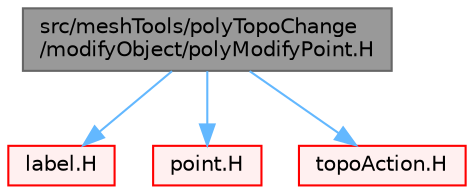 digraph "src/meshTools/polyTopoChange/modifyObject/polyModifyPoint.H"
{
 // LATEX_PDF_SIZE
  bgcolor="transparent";
  edge [fontname=Helvetica,fontsize=10,labelfontname=Helvetica,labelfontsize=10];
  node [fontname=Helvetica,fontsize=10,shape=box,height=0.2,width=0.4];
  Node1 [id="Node000001",label="src/meshTools/polyTopoChange\l/modifyObject/polyModifyPoint.H",height=0.2,width=0.4,color="gray40", fillcolor="grey60", style="filled", fontcolor="black",tooltip=" "];
  Node1 -> Node2 [id="edge1_Node000001_Node000002",color="steelblue1",style="solid",tooltip=" "];
  Node2 [id="Node000002",label="label.H",height=0.2,width=0.4,color="red", fillcolor="#FFF0F0", style="filled",URL="$label_8H.html",tooltip=" "];
  Node1 -> Node25 [id="edge2_Node000001_Node000025",color="steelblue1",style="solid",tooltip=" "];
  Node25 [id="Node000025",label="point.H",height=0.2,width=0.4,color="red", fillcolor="#FFF0F0", style="filled",URL="$point_8H.html",tooltip=" "];
  Node1 -> Node80 [id="edge3_Node000001_Node000080",color="steelblue1",style="solid",tooltip=" "];
  Node80 [id="Node000080",label="topoAction.H",height=0.2,width=0.4,color="red", fillcolor="#FFF0F0", style="filled",URL="$topoAction_8H.html",tooltip=" "];
}
